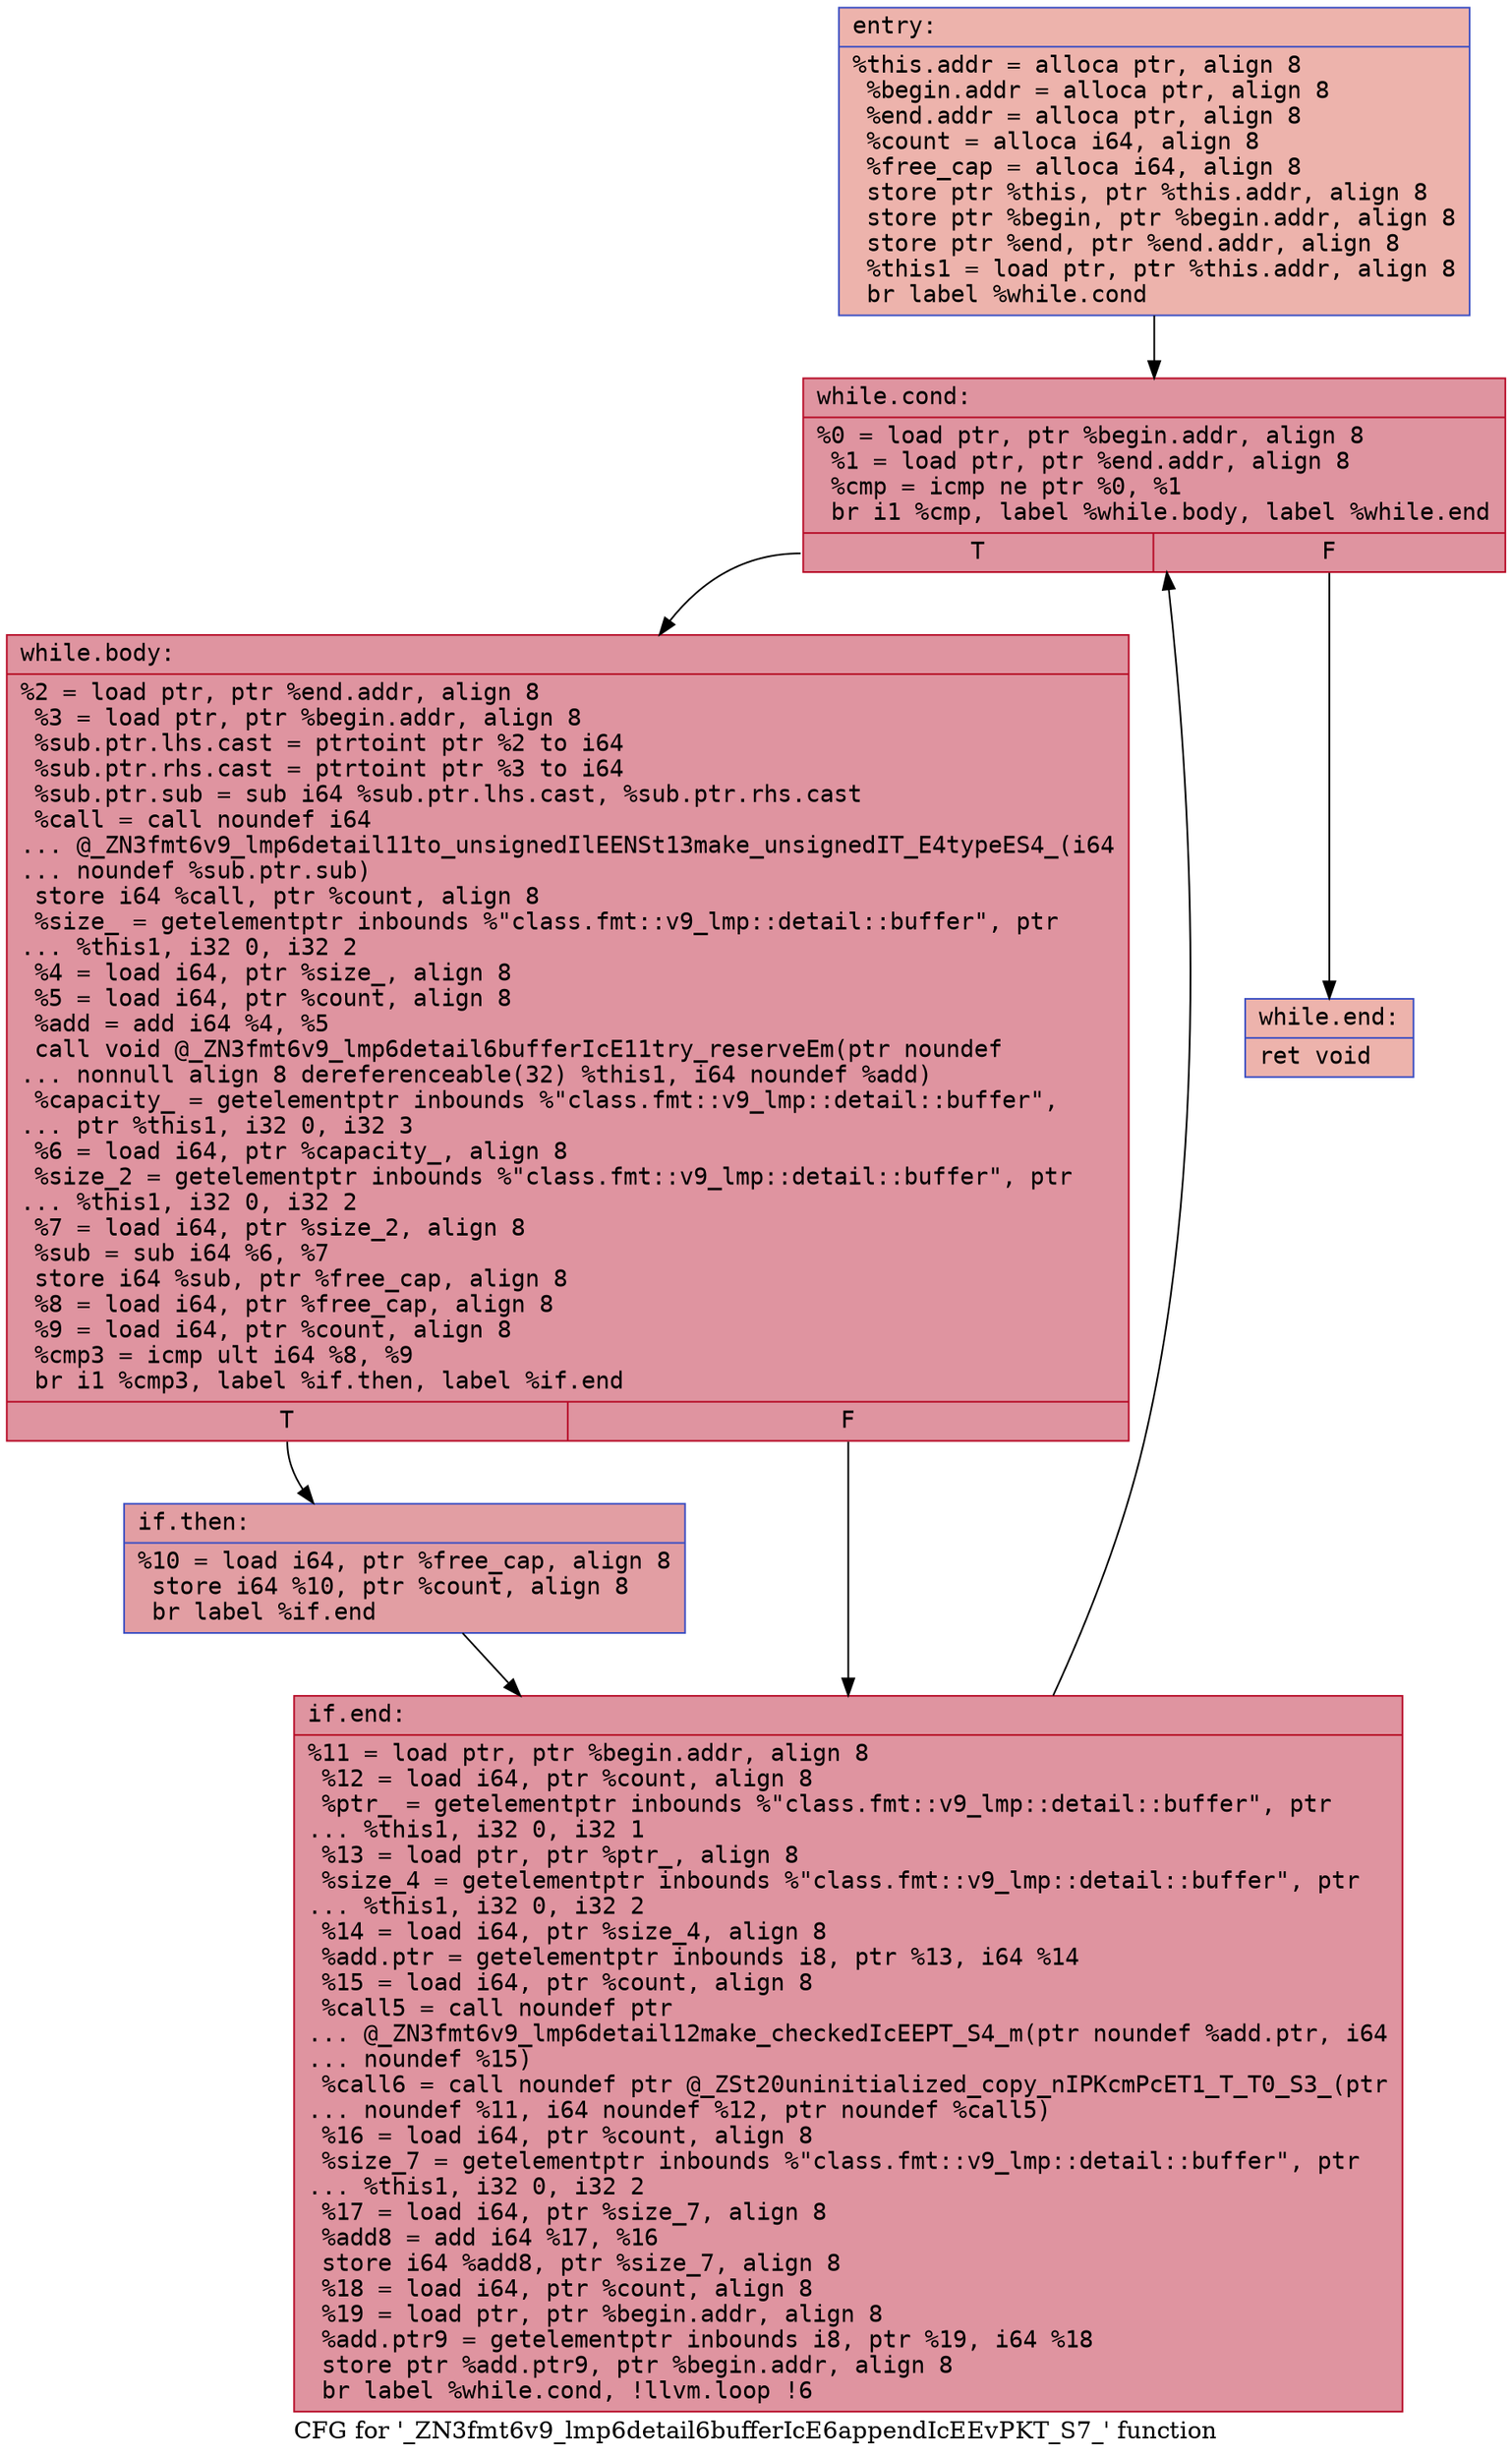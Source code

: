 digraph "CFG for '_ZN3fmt6v9_lmp6detail6bufferIcE6appendIcEEvPKT_S7_' function" {
	label="CFG for '_ZN3fmt6v9_lmp6detail6bufferIcE6appendIcEEvPKT_S7_' function";

	Node0x556bfec0b1f0 [shape=record,color="#3d50c3ff", style=filled, fillcolor="#d6524470" fontname="Courier",label="{entry:\l|  %this.addr = alloca ptr, align 8\l  %begin.addr = alloca ptr, align 8\l  %end.addr = alloca ptr, align 8\l  %count = alloca i64, align 8\l  %free_cap = alloca i64, align 8\l  store ptr %this, ptr %this.addr, align 8\l  store ptr %begin, ptr %begin.addr, align 8\l  store ptr %end, ptr %end.addr, align 8\l  %this1 = load ptr, ptr %this.addr, align 8\l  br label %while.cond\l}"];
	Node0x556bfec0b1f0 -> Node0x556bfec0b770[tooltip="entry -> while.cond\nProbability 100.00%" ];
	Node0x556bfec0b770 [shape=record,color="#b70d28ff", style=filled, fillcolor="#b70d2870" fontname="Courier",label="{while.cond:\l|  %0 = load ptr, ptr %begin.addr, align 8\l  %1 = load ptr, ptr %end.addr, align 8\l  %cmp = icmp ne ptr %0, %1\l  br i1 %cmp, label %while.body, label %while.end\l|{<s0>T|<s1>F}}"];
	Node0x556bfec0b770:s0 -> Node0x556bfec0ba10[tooltip="while.cond -> while.body\nProbability 96.88%" ];
	Node0x556bfec0b770:s1 -> Node0x556bfec0bc30[tooltip="while.cond -> while.end\nProbability 3.12%" ];
	Node0x556bfec0ba10 [shape=record,color="#b70d28ff", style=filled, fillcolor="#b70d2870" fontname="Courier",label="{while.body:\l|  %2 = load ptr, ptr %end.addr, align 8\l  %3 = load ptr, ptr %begin.addr, align 8\l  %sub.ptr.lhs.cast = ptrtoint ptr %2 to i64\l  %sub.ptr.rhs.cast = ptrtoint ptr %3 to i64\l  %sub.ptr.sub = sub i64 %sub.ptr.lhs.cast, %sub.ptr.rhs.cast\l  %call = call noundef i64\l... @_ZN3fmt6v9_lmp6detail11to_unsignedIlEENSt13make_unsignedIT_E4typeES4_(i64\l... noundef %sub.ptr.sub)\l  store i64 %call, ptr %count, align 8\l  %size_ = getelementptr inbounds %\"class.fmt::v9_lmp::detail::buffer\", ptr\l... %this1, i32 0, i32 2\l  %4 = load i64, ptr %size_, align 8\l  %5 = load i64, ptr %count, align 8\l  %add = add i64 %4, %5\l  call void @_ZN3fmt6v9_lmp6detail6bufferIcE11try_reserveEm(ptr noundef\l... nonnull align 8 dereferenceable(32) %this1, i64 noundef %add)\l  %capacity_ = getelementptr inbounds %\"class.fmt::v9_lmp::detail::buffer\",\l... ptr %this1, i32 0, i32 3\l  %6 = load i64, ptr %capacity_, align 8\l  %size_2 = getelementptr inbounds %\"class.fmt::v9_lmp::detail::buffer\", ptr\l... %this1, i32 0, i32 2\l  %7 = load i64, ptr %size_2, align 8\l  %sub = sub i64 %6, %7\l  store i64 %sub, ptr %free_cap, align 8\l  %8 = load i64, ptr %free_cap, align 8\l  %9 = load i64, ptr %count, align 8\l  %cmp3 = icmp ult i64 %8, %9\l  br i1 %cmp3, label %if.then, label %if.end\l|{<s0>T|<s1>F}}"];
	Node0x556bfec0ba10:s0 -> Node0x556bfec0caf0[tooltip="while.body -> if.then\nProbability 50.00%" ];
	Node0x556bfec0ba10:s1 -> Node0x556bfec0ba90[tooltip="while.body -> if.end\nProbability 50.00%" ];
	Node0x556bfec0caf0 [shape=record,color="#3d50c3ff", style=filled, fillcolor="#be242e70" fontname="Courier",label="{if.then:\l|  %10 = load i64, ptr %free_cap, align 8\l  store i64 %10, ptr %count, align 8\l  br label %if.end\l}"];
	Node0x556bfec0caf0 -> Node0x556bfec0ba90[tooltip="if.then -> if.end\nProbability 100.00%" ];
	Node0x556bfec0ba90 [shape=record,color="#b70d28ff", style=filled, fillcolor="#b70d2870" fontname="Courier",label="{if.end:\l|  %11 = load ptr, ptr %begin.addr, align 8\l  %12 = load i64, ptr %count, align 8\l  %ptr_ = getelementptr inbounds %\"class.fmt::v9_lmp::detail::buffer\", ptr\l... %this1, i32 0, i32 1\l  %13 = load ptr, ptr %ptr_, align 8\l  %size_4 = getelementptr inbounds %\"class.fmt::v9_lmp::detail::buffer\", ptr\l... %this1, i32 0, i32 2\l  %14 = load i64, ptr %size_4, align 8\l  %add.ptr = getelementptr inbounds i8, ptr %13, i64 %14\l  %15 = load i64, ptr %count, align 8\l  %call5 = call noundef ptr\l... @_ZN3fmt6v9_lmp6detail12make_checkedIcEEPT_S4_m(ptr noundef %add.ptr, i64\l... noundef %15)\l  %call6 = call noundef ptr @_ZSt20uninitialized_copy_nIPKcmPcET1_T_T0_S3_(ptr\l... noundef %11, i64 noundef %12, ptr noundef %call5)\l  %16 = load i64, ptr %count, align 8\l  %size_7 = getelementptr inbounds %\"class.fmt::v9_lmp::detail::buffer\", ptr\l... %this1, i32 0, i32 2\l  %17 = load i64, ptr %size_7, align 8\l  %add8 = add i64 %17, %16\l  store i64 %add8, ptr %size_7, align 8\l  %18 = load i64, ptr %count, align 8\l  %19 = load ptr, ptr %begin.addr, align 8\l  %add.ptr9 = getelementptr inbounds i8, ptr %19, i64 %18\l  store ptr %add.ptr9, ptr %begin.addr, align 8\l  br label %while.cond, !llvm.loop !6\l}"];
	Node0x556bfec0ba90 -> Node0x556bfec0b770[tooltip="if.end -> while.cond\nProbability 100.00%" ];
	Node0x556bfec0bc30 [shape=record,color="#3d50c3ff", style=filled, fillcolor="#d6524470" fontname="Courier",label="{while.end:\l|  ret void\l}"];
}
